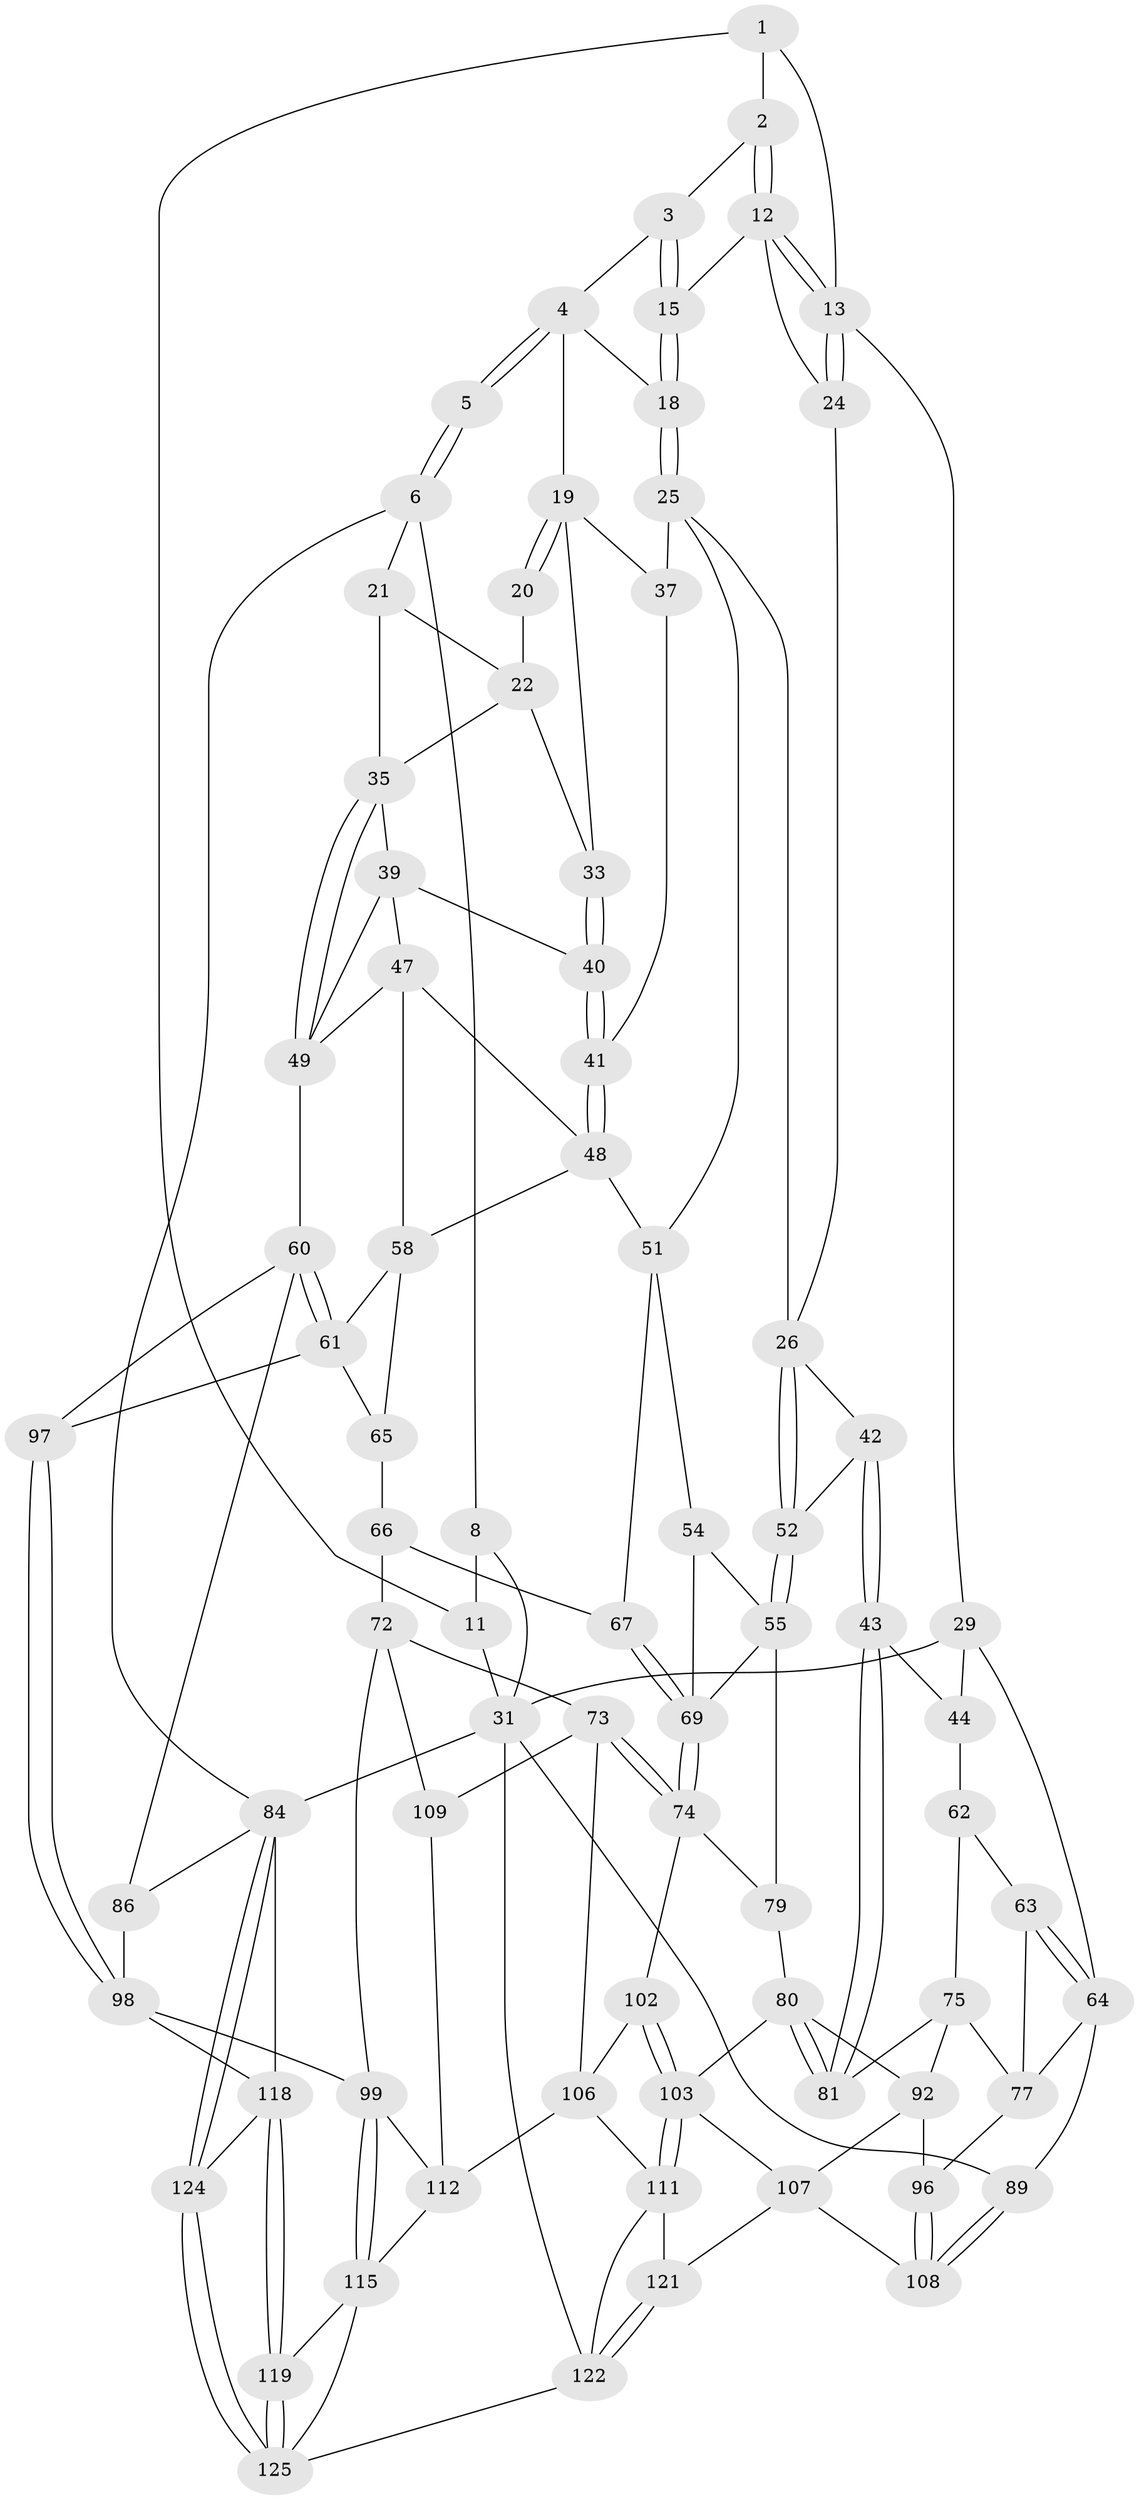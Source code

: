 // original degree distribution, {3: 0.023622047244094488, 4: 0.2125984251968504, 5: 0.5590551181102362, 6: 0.2047244094488189}
// Generated by graph-tools (version 1.1) at 2025/42/03/06/25 10:42:34]
// undirected, 78 vertices, 172 edges
graph export_dot {
graph [start="1"]
  node [color=gray90,style=filled];
  1 [pos="+0.2585613495976141+0",super="+10"];
  2 [pos="+0.3440938753075033+0"];
  3 [pos="+0.552408819889024+0"];
  4 [pos="+0.610774025142689+0",super="+17"];
  5 [pos="+1+0"];
  6 [pos="+1+0",super="+7"];
  8 [pos="+0+0",super="+9"];
  11 [pos="+0.07805108728034235+0.1111206403641734",super="+23"];
  12 [pos="+0.35931586163384444+0.0021499382698355746",super="+16"];
  13 [pos="+0.34269205814677134+0.2113707573677861",super="+14"];
  15 [pos="+0.5330402701309608+0.06606322309195589"];
  18 [pos="+0.6092638253617801+0.1655209674609149"];
  19 [pos="+0.7725661374823315+0.14336112334544066",super="+34"];
  20 [pos="+0.9104574023208757+0"];
  21 [pos="+0.9489344068365908+0.13787314550780413",super="+28"];
  22 [pos="+0.9169965957050851+0.15424994396208613",super="+32"];
  24 [pos="+0.3761859047525119+0.22778251051711348"];
  25 [pos="+0.5441144669592864+0.29156537419094686",super="+38"];
  26 [pos="+0.5288415850621799+0.29030292386418194",super="+27"];
  29 [pos="+0.12551586248250934+0.3553881234554982",super="+30"];
  31 [pos="+0+0.32152449887669754",super="+90"];
  33 [pos="+0.8205480113658122+0.18518961789620492"];
  35 [pos="+1+0.34123324755877604",super="+36"];
  37 [pos="+0.7328869475754048+0.28927718560514293"];
  39 [pos="+0.8975960578096049+0.3115460669448202",super="+46"];
  40 [pos="+0.8656442654194184+0.276486588493383"];
  41 [pos="+0.7842991022926243+0.3683067625490564"];
  42 [pos="+0.3527516919774792+0.4468557953862752"];
  43 [pos="+0.2730078705305821+0.4835961571302579"];
  44 [pos="+0.26789184578018543+0.4827866092991458",super="+45"];
  47 [pos="+0.8344093391296726+0.41310542956901086",super="+57"];
  48 [pos="+0.797107743764121+0.41810474190745267",super="+50"];
  49 [pos="+1+0.467289665871459",super="+56"];
  51 [pos="+0.6139300423775983+0.4204600084174091",super="+53"];
  52 [pos="+0.4385761091530199+0.49154119103521776"];
  54 [pos="+0.4853633091430762+0.5034404205675365"];
  55 [pos="+0.44789764273805305+0.49977553792085083",super="+78"];
  58 [pos="+0.8680217007274381+0.509722365132305",super="+59"];
  60 [pos="+1+0.5110204811903879",super="+87"];
  61 [pos="+0.9177665401747205+0.5435652173153103",super="+82"];
  62 [pos="+0.12657822464398868+0.5369908535001006",super="+68"];
  63 [pos="+0.11343993179602788+0.5427247951705236"];
  64 [pos="+0+0.5294919129855847",super="+88"];
  65 [pos="+0.7787961196934599+0.5769174199923538",super="+83"];
  66 [pos="+0.6263996202592413+0.48926435349331915",super="+71"];
  67 [pos="+0.6125777133442553+0.4737645850622769"];
  69 [pos="+0.5803706662939473+0.6249427479475134",super="+70"];
  72 [pos="+0.6899457954596209+0.6631410573704274",super="+101"];
  73 [pos="+0.6253085760780585+0.6750253556710755",super="+105"];
  74 [pos="+0.5837490192669909+0.6318912094519428",super="+94"];
  75 [pos="+0.17908448422235537+0.6129226763668191",super="+76"];
  77 [pos="+0.11814017290632883+0.6334912423634279",super="+93"];
  79 [pos="+0.40394817550254364+0.6410434605214456"];
  80 [pos="+0.3415025851663492+0.637168735671748",super="+91"];
  81 [pos="+0.3295433027613999+0.6146599533473037"];
  84 [pos="+1+1",super="+85"];
  86 [pos="+1+0.8078995234321719"];
  89 [pos="+0+0.8472582334571852"];
  92 [pos="+0.18895463384874864+0.6723734052300565",super="+95"];
  96 [pos="+0.08150200005969835+0.7370346755215526"];
  97 [pos="+0.8882348412233957+0.697946001651513"];
  98 [pos="+0.8828785061404949+0.793394286304969",super="+114"];
  99 [pos="+0.8008670060659854+0.7919823328059017",super="+100"];
  102 [pos="+0.44627820540896235+0.7249401279447494"];
  103 [pos="+0.3271509410697167+0.8775114208498088",super="+104"];
  106 [pos="+0.5017308119926299+0.7481105298269932",super="+110"];
  107 [pos="+0.16022094304465354+0.8302187938812781",super="+117"];
  108 [pos="+0+0.8470366378736492"];
  109 [pos="+0.6162708955965694+0.8470523040836341"];
  111 [pos="+0.3715486554300454+0.9637569263564977",super="+120"];
  112 [pos="+0.64931278512604+0.9056491189928341",super="+113"];
  115 [pos="+0.7086888342602795+0.89763039793176",super="+116"];
  118 [pos="+0.8851287517680644+0.8858645069428711",super="+123"];
  119 [pos="+0.8620326529514788+0.9049578002597526"];
  121 [pos="+0.11070261057730678+0.9175818558128858"];
  122 [pos="+0+1",super="+127"];
  124 [pos="+1+1"];
  125 [pos="+0.7281405378192386+1",super="+126"];
  1 -- 2;
  1 -- 11;
  1 -- 13;
  2 -- 3;
  2 -- 12;
  2 -- 12;
  3 -- 4;
  3 -- 15;
  3 -- 15;
  4 -- 5;
  4 -- 5;
  4 -- 18;
  4 -- 19;
  5 -- 6;
  5 -- 6;
  6 -- 21 [weight=2];
  6 -- 8;
  6 -- 84;
  8 -- 31;
  8 -- 11 [weight=2];
  11 -- 31;
  12 -- 13;
  12 -- 13;
  12 -- 24;
  12 -- 15;
  13 -- 24;
  13 -- 24;
  13 -- 29;
  15 -- 18;
  15 -- 18;
  18 -- 25;
  18 -- 25;
  19 -- 20;
  19 -- 20;
  19 -- 33;
  19 -- 37;
  20 -- 22;
  21 -- 22;
  21 -- 35;
  22 -- 33;
  22 -- 35;
  24 -- 26;
  25 -- 26;
  25 -- 51;
  25 -- 37;
  26 -- 52;
  26 -- 52;
  26 -- 42;
  29 -- 44;
  29 -- 64;
  29 -- 31;
  31 -- 89;
  31 -- 122;
  31 -- 84;
  33 -- 40;
  33 -- 40;
  35 -- 49;
  35 -- 49;
  35 -- 39;
  37 -- 41;
  39 -- 40;
  39 -- 49;
  39 -- 47;
  40 -- 41;
  40 -- 41;
  41 -- 48;
  41 -- 48;
  42 -- 43;
  42 -- 43;
  42 -- 52;
  43 -- 44;
  43 -- 81;
  43 -- 81;
  44 -- 62 [weight=2];
  47 -- 48;
  47 -- 49;
  47 -- 58;
  48 -- 58;
  48 -- 51;
  49 -- 60;
  51 -- 67;
  51 -- 54;
  52 -- 55;
  52 -- 55;
  54 -- 55;
  54 -- 69;
  55 -- 69;
  55 -- 79;
  58 -- 61;
  58 -- 65;
  60 -- 61;
  60 -- 61;
  60 -- 97;
  60 -- 86;
  61 -- 65;
  61 -- 97;
  62 -- 63;
  62 -- 75;
  63 -- 64;
  63 -- 64;
  63 -- 77;
  64 -- 89;
  64 -- 77;
  65 -- 66 [weight=2];
  66 -- 67;
  66 -- 72;
  67 -- 69;
  67 -- 69;
  69 -- 74;
  69 -- 74;
  72 -- 73;
  72 -- 109;
  72 -- 99;
  73 -- 74;
  73 -- 74;
  73 -- 106;
  73 -- 109;
  74 -- 102;
  74 -- 79;
  75 -- 81;
  75 -- 92;
  75 -- 77;
  77 -- 96;
  79 -- 80;
  80 -- 81;
  80 -- 81;
  80 -- 92;
  80 -- 103;
  84 -- 124;
  84 -- 124;
  84 -- 86;
  84 -- 118;
  86 -- 98;
  89 -- 108;
  89 -- 108;
  92 -- 96;
  92 -- 107;
  96 -- 108;
  96 -- 108;
  97 -- 98;
  97 -- 98;
  98 -- 99;
  98 -- 118;
  99 -- 115;
  99 -- 115;
  99 -- 112;
  102 -- 103;
  102 -- 103;
  102 -- 106;
  103 -- 111;
  103 -- 111;
  103 -- 107;
  106 -- 112;
  106 -- 111;
  107 -- 121;
  107 -- 108;
  109 -- 112;
  111 -- 121;
  111 -- 122;
  112 -- 115;
  115 -- 119;
  115 -- 125;
  118 -- 119;
  118 -- 119;
  118 -- 124;
  119 -- 125;
  119 -- 125;
  121 -- 122;
  121 -- 122;
  122 -- 125;
  124 -- 125;
  124 -- 125;
}
